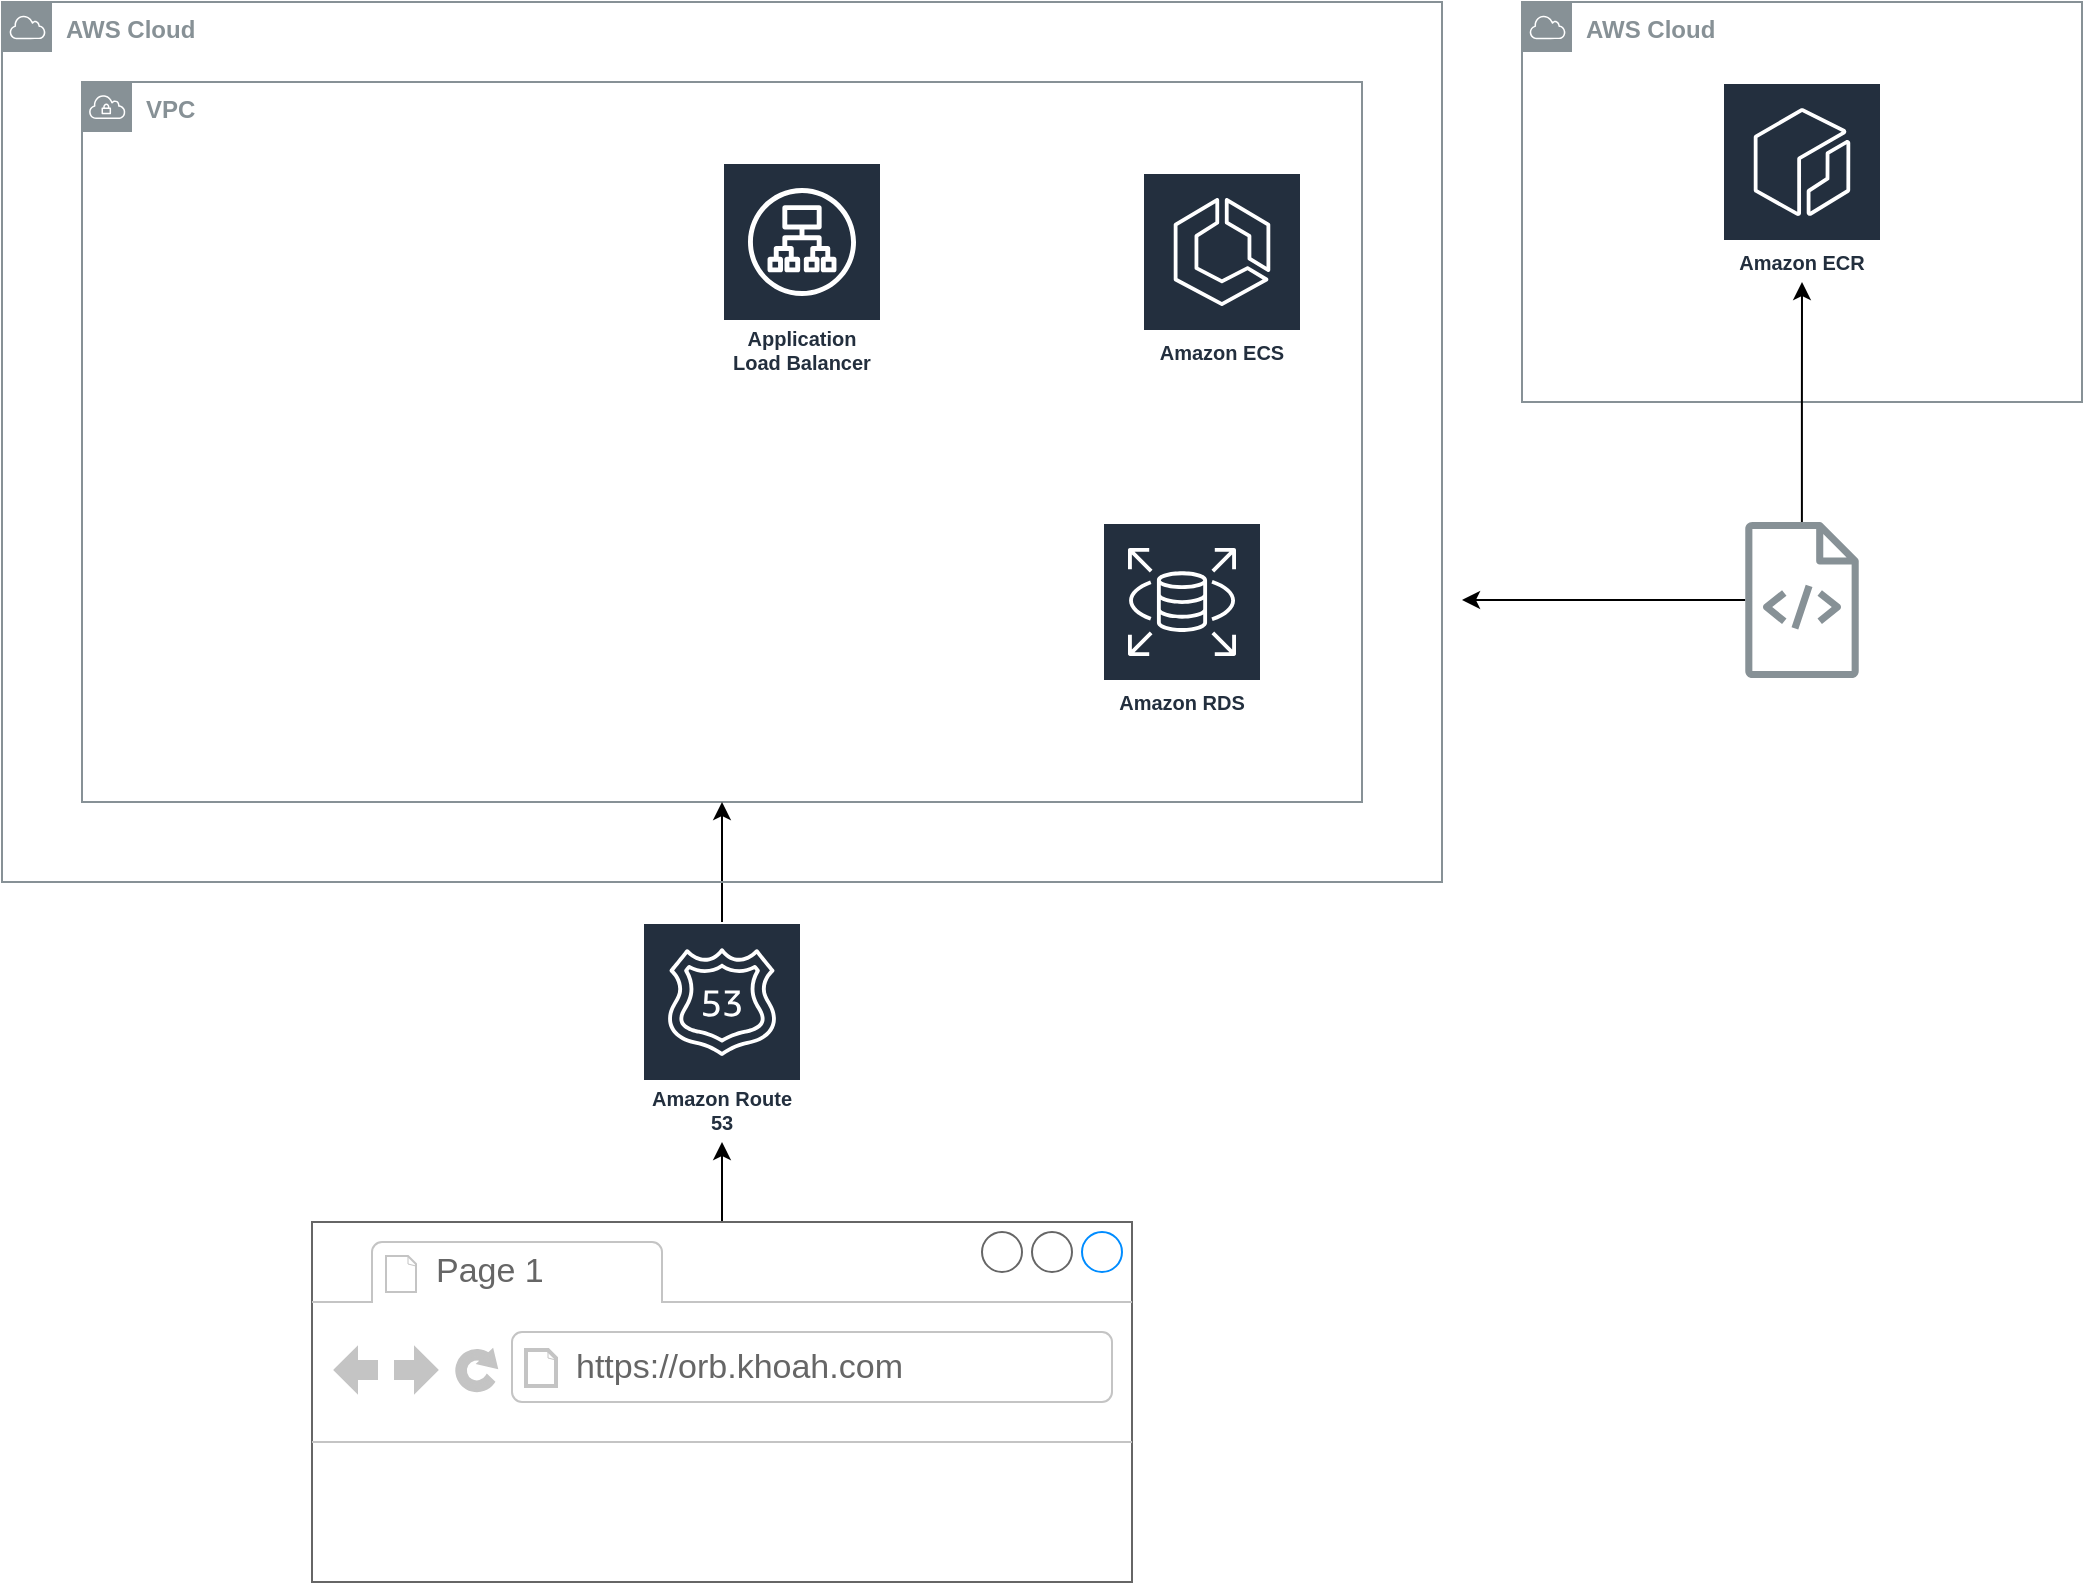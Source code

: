 <mxfile version="26.0.9">
  <diagram id="Ht1M8jgEwFfnCIfOTk4-" name="Page-1">
    <mxGraphModel dx="1709" dy="981" grid="1" gridSize="10" guides="1" tooltips="1" connect="1" arrows="1" fold="1" page="1" pageScale="1" pageWidth="1100" pageHeight="850" math="0" shadow="0">
      <root>
        <mxCell id="0" />
        <mxCell id="1" parent="0" />
        <mxCell id="sY0r-H6f3rgbmZUliDn9-2" value="&lt;b&gt;VPC&lt;/b&gt;" style="sketch=0;outlineConnect=0;gradientColor=none;html=1;whiteSpace=wrap;fontSize=12;fontStyle=0;shape=mxgraph.aws4.group;grIcon=mxgraph.aws4.group_vpc;strokeColor=#879196;fillColor=none;verticalAlign=top;align=left;spacingLeft=30;fontColor=#879196;dashed=0;" vertex="1" parent="1">
          <mxGeometry x="80" y="80" width="640" height="360" as="geometry" />
        </mxCell>
        <mxCell id="sY0r-H6f3rgbmZUliDn9-4" value="Application Load Balancer" style="sketch=0;outlineConnect=0;fontColor=#232F3E;gradientColor=none;strokeColor=#ffffff;fillColor=#232F3E;dashed=0;verticalLabelPosition=middle;verticalAlign=bottom;align=center;html=1;whiteSpace=wrap;fontSize=10;fontStyle=1;spacing=3;shape=mxgraph.aws4.productIcon;prIcon=mxgraph.aws4.application_load_balancer;" vertex="1" parent="1">
          <mxGeometry x="400" y="120" width="80" height="110" as="geometry" />
        </mxCell>
        <mxCell id="sY0r-H6f3rgbmZUliDn9-5" value="Amazon ECS" style="sketch=0;outlineConnect=0;fontColor=#232F3E;gradientColor=none;strokeColor=#ffffff;fillColor=#232F3E;dashed=0;verticalLabelPosition=middle;verticalAlign=bottom;align=center;html=1;whiteSpace=wrap;fontSize=10;fontStyle=1;spacing=3;shape=mxgraph.aws4.productIcon;prIcon=mxgraph.aws4.ecs;" vertex="1" parent="1">
          <mxGeometry x="610" y="125" width="80" height="100" as="geometry" />
        </mxCell>
        <mxCell id="sY0r-H6f3rgbmZUliDn9-6" value="Amazon RDS" style="sketch=0;outlineConnect=0;fontColor=#232F3E;gradientColor=none;strokeColor=#ffffff;fillColor=#232F3E;dashed=0;verticalLabelPosition=middle;verticalAlign=bottom;align=center;html=1;whiteSpace=wrap;fontSize=10;fontStyle=1;spacing=3;shape=mxgraph.aws4.productIcon;prIcon=mxgraph.aws4.rds;" vertex="1" parent="1">
          <mxGeometry x="590" y="300" width="80" height="100" as="geometry" />
        </mxCell>
        <mxCell id="sY0r-H6f3rgbmZUliDn9-23" value="" style="edgeStyle=orthogonalEdgeStyle;rounded=0;orthogonalLoop=1;jettySize=auto;html=1;" edge="1" parent="1" source="sY0r-H6f3rgbmZUliDn9-7" target="sY0r-H6f3rgbmZUliDn9-2">
          <mxGeometry relative="1" as="geometry" />
        </mxCell>
        <mxCell id="sY0r-H6f3rgbmZUliDn9-7" value="Amazon Route 53" style="sketch=0;outlineConnect=0;fontColor=#232F3E;gradientColor=none;strokeColor=#ffffff;fillColor=#232F3E;dashed=0;verticalLabelPosition=middle;verticalAlign=bottom;align=center;html=1;whiteSpace=wrap;fontSize=10;fontStyle=1;spacing=3;shape=mxgraph.aws4.productIcon;prIcon=mxgraph.aws4.route_53;" vertex="1" parent="1">
          <mxGeometry x="360" y="500" width="80" height="110" as="geometry" />
        </mxCell>
        <mxCell id="sY0r-H6f3rgbmZUliDn9-10" value="&lt;font style=&quot;color: rgb(135, 145, 150);&quot;&gt;&lt;b&gt;AWS Cloud&lt;/b&gt;&lt;/font&gt;" style="points=[[0,0],[0.25,0],[0.5,0],[0.75,0],[1,0],[1,0.25],[1,0.5],[1,0.75],[1,1],[0.75,1],[0.5,1],[0.25,1],[0,1],[0,0.75],[0,0.5],[0,0.25]];outlineConnect=0;gradientColor=none;html=1;whiteSpace=wrap;fontSize=12;fontStyle=0;container=1;pointerEvents=0;collapsible=0;recursiveResize=0;shape=mxgraph.aws4.group;grIcon=mxgraph.aws4.group_aws_cloud;strokeColor=#879196;fillColor=none;verticalAlign=top;align=left;spacingLeft=30;fontColor=#232F3E;dashed=0;" vertex="1" parent="1">
          <mxGeometry x="800" y="40" width="280" height="200" as="geometry" />
        </mxCell>
        <mxCell id="sY0r-H6f3rgbmZUliDn9-12" value="Amazon ECR" style="sketch=0;outlineConnect=0;fontColor=#232F3E;gradientColor=none;strokeColor=#ffffff;fillColor=#232F3E;dashed=0;verticalLabelPosition=middle;verticalAlign=bottom;align=center;html=1;whiteSpace=wrap;fontSize=10;fontStyle=1;spacing=3;shape=mxgraph.aws4.productIcon;prIcon=mxgraph.aws4.ecr;" vertex="1" parent="sY0r-H6f3rgbmZUliDn9-10">
          <mxGeometry x="100" y="40" width="80" height="100" as="geometry" />
        </mxCell>
        <mxCell id="sY0r-H6f3rgbmZUliDn9-11" value="&lt;font style=&quot;color: rgb(135, 145, 150);&quot;&gt;&lt;b&gt;AWS Cloud&lt;/b&gt;&lt;/font&gt;" style="points=[[0,0],[0.25,0],[0.5,0],[0.75,0],[1,0],[1,0.25],[1,0.5],[1,0.75],[1,1],[0.75,1],[0.5,1],[0.25,1],[0,1],[0,0.75],[0,0.5],[0,0.25]];outlineConnect=0;gradientColor=none;html=1;whiteSpace=wrap;fontSize=12;fontStyle=0;container=1;pointerEvents=0;collapsible=0;recursiveResize=0;shape=mxgraph.aws4.group;grIcon=mxgraph.aws4.group_aws_cloud;strokeColor=#879196;fillColor=none;verticalAlign=top;align=left;spacingLeft=30;fontColor=#232F3E;dashed=0;" vertex="1" parent="1">
          <mxGeometry x="40" y="40" width="720" height="440" as="geometry" />
        </mxCell>
        <mxCell id="sY0r-H6f3rgbmZUliDn9-17" style="edgeStyle=orthogonalEdgeStyle;rounded=0;orthogonalLoop=1;jettySize=auto;html=1;" edge="1" parent="1" source="sY0r-H6f3rgbmZUliDn9-14">
          <mxGeometry relative="1" as="geometry">
            <mxPoint x="770" y="339" as="targetPoint" />
          </mxGeometry>
        </mxCell>
        <mxCell id="sY0r-H6f3rgbmZUliDn9-18" style="edgeStyle=orthogonalEdgeStyle;rounded=0;orthogonalLoop=1;jettySize=auto;html=1;" edge="1" parent="1" source="sY0r-H6f3rgbmZUliDn9-14" target="sY0r-H6f3rgbmZUliDn9-12">
          <mxGeometry relative="1" as="geometry" />
        </mxCell>
        <mxCell id="sY0r-H6f3rgbmZUliDn9-14" value="" style="sketch=0;outlineConnect=0;fontColor=#232F3E;gradientColor=none;fillColor=#879196;strokeColor=none;dashed=0;verticalLabelPosition=bottom;verticalAlign=top;align=center;html=1;fontSize=12;fontStyle=0;aspect=fixed;pointerEvents=1;shape=mxgraph.aws4.source_code;" vertex="1" parent="1">
          <mxGeometry x="911.5" y="300" width="57" height="78" as="geometry" />
        </mxCell>
        <mxCell id="sY0r-H6f3rgbmZUliDn9-22" value="" style="edgeStyle=orthogonalEdgeStyle;rounded=0;orthogonalLoop=1;jettySize=auto;html=1;" edge="1" parent="1" source="sY0r-H6f3rgbmZUliDn9-19" target="sY0r-H6f3rgbmZUliDn9-7">
          <mxGeometry relative="1" as="geometry" />
        </mxCell>
        <mxCell id="sY0r-H6f3rgbmZUliDn9-19" value="" style="strokeWidth=1;shadow=0;dashed=0;align=center;html=1;shape=mxgraph.mockup.containers.browserWindow;rSize=0;strokeColor=#666666;strokeColor2=#008cff;strokeColor3=#c4c4c4;mainText=,;recursiveResize=0;" vertex="1" parent="1">
          <mxGeometry x="195" y="650" width="410" height="180" as="geometry" />
        </mxCell>
        <mxCell id="sY0r-H6f3rgbmZUliDn9-20" value="Page 1" style="strokeWidth=1;shadow=0;dashed=0;align=center;html=1;shape=mxgraph.mockup.containers.anchor;fontSize=17;fontColor=#666666;align=left;whiteSpace=wrap;" vertex="1" parent="sY0r-H6f3rgbmZUliDn9-19">
          <mxGeometry x="60" y="12" width="110" height="26" as="geometry" />
        </mxCell>
        <mxCell id="sY0r-H6f3rgbmZUliDn9-21" value="https://orb.khoah.com" style="strokeWidth=1;shadow=0;dashed=0;align=center;html=1;shape=mxgraph.mockup.containers.anchor;rSize=0;fontSize=17;fontColor=#666666;align=left;" vertex="1" parent="sY0r-H6f3rgbmZUliDn9-19">
          <mxGeometry x="130" y="60" width="250" height="26" as="geometry" />
        </mxCell>
      </root>
    </mxGraphModel>
  </diagram>
</mxfile>
